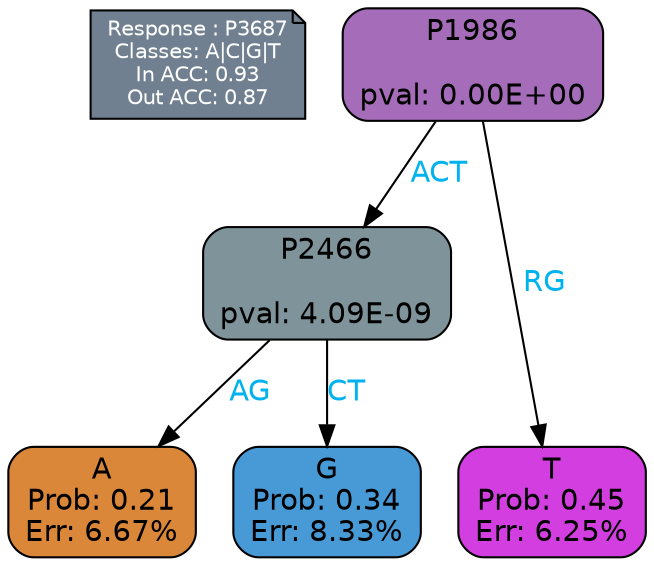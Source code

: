 digraph Tree {
node [shape=box, style="filled, rounded", color="black", fontname=helvetica] ;
graph [ranksep=equally, splines=polylines, bgcolor=transparent, dpi=600] ;
edge [fontname=helvetica] ;
LEGEND [label="Response : P3687
Classes: A|C|G|T
In ACC: 0.93
Out ACC: 0.87
",shape=note,align=left,style=filled,fillcolor="slategray",fontcolor="white",fontsize=10];1 [label="P1986

pval: 0.00E+00", fillcolor="#a56db9"] ;
2 [label="P2466

pval: 4.09E-09", fillcolor="#7f939a"] ;
3 [label="A
Prob: 0.21
Err: 6.67%", fillcolor="#da8739"] ;
4 [label="G
Prob: 0.34
Err: 8.33%", fillcolor="#479ad6"] ;
5 [label="T
Prob: 0.45
Err: 6.25%", fillcolor="#d23edf"] ;
1 -> 2 [label="ACT",fontcolor=deepskyblue2] ;
1 -> 5 [label="RG",fontcolor=deepskyblue2] ;
2 -> 3 [label="AG",fontcolor=deepskyblue2] ;
2 -> 4 [label="CT",fontcolor=deepskyblue2] ;
{rank = same; 3;4;5;}{rank = same; LEGEND;1;}}